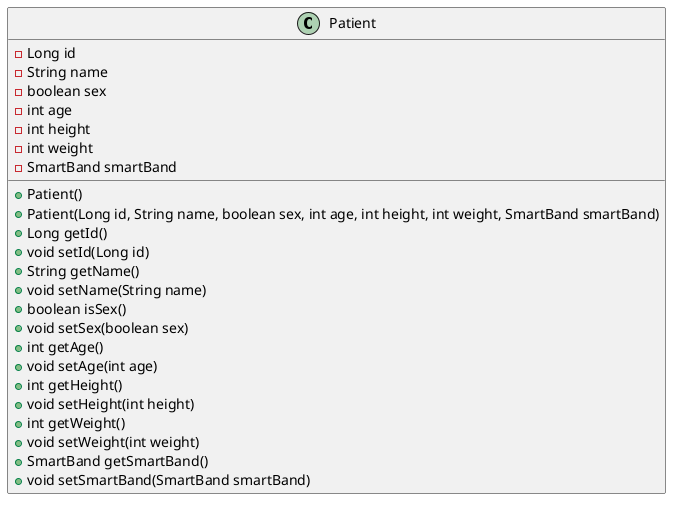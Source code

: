 @startuml
class Patient [[java:com.gnp.ioth.model.Patient]] {
    -Long id
    -String name
    -boolean sex
    -int age
    -int height
    -int weight
    -SmartBand smartBand
    +Patient()
    +Patient(Long id, String name, boolean sex, int age, int height, int weight, SmartBand smartBand)
    +Long getId()
    +void setId(Long id)
    +String getName()
    +void setName(String name)
    +boolean isSex()
    +void setSex(boolean sex)
    +int getAge()
    +void setAge(int age)
    +int getHeight()
    +void setHeight(int height)
    +int getWeight()
    +void setWeight(int weight)
    +SmartBand getSmartBand()
    +void setSmartBand(SmartBand smartBand)
}
@enduml